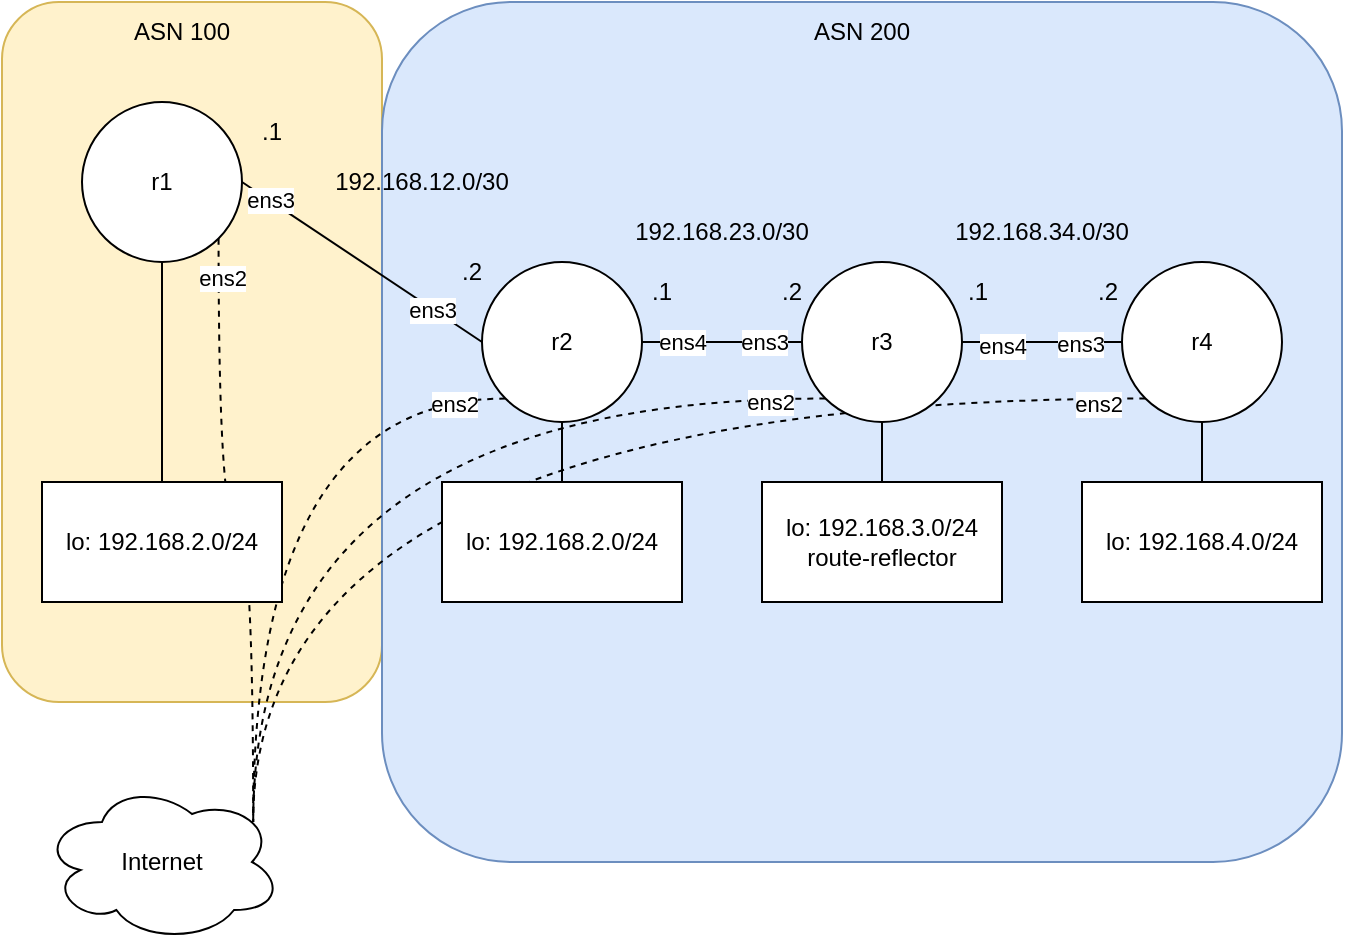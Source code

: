 <mxfile version="15.8.7" type="device"><diagram id="Vc12wB_pKOLkw7VxWkX-" name="Page-1"><mxGraphModel dx="1425" dy="872" grid="1" gridSize="10" guides="1" tooltips="1" connect="1" arrows="1" fold="1" page="1" pageScale="1" pageWidth="850" pageHeight="1100" math="0" shadow="0"><root><mxCell id="0"/><mxCell id="1" parent="0"/><mxCell id="YWCGiPoDCqXGrOo0bN3u-34" value="" style="rounded=1;whiteSpace=wrap;html=1;fillColor=#fff2cc;strokeColor=#d6b656;" vertex="1" parent="1"><mxGeometry x="80" y="30" width="190" height="350" as="geometry"/></mxCell><mxCell id="YWCGiPoDCqXGrOo0bN3u-33" value="" style="rounded=1;whiteSpace=wrap;html=1;fillColor=#dae8fc;strokeColor=#6c8ebf;" vertex="1" parent="1"><mxGeometry x="270" y="30" width="480" height="430" as="geometry"/></mxCell><mxCell id="YWCGiPoDCqXGrOo0bN3u-5" style="rounded=0;orthogonalLoop=1;jettySize=auto;html=1;exitX=1;exitY=0.5;exitDx=0;exitDy=0;entryX=0;entryY=0.5;entryDx=0;entryDy=0;endArrow=none;endFill=0;" edge="1" parent="1" source="YWCGiPoDCqXGrOo0bN3u-1" target="YWCGiPoDCqXGrOo0bN3u-2"><mxGeometry relative="1" as="geometry"/></mxCell><mxCell id="YWCGiPoDCqXGrOo0bN3u-22" value="ens3" style="edgeLabel;html=1;align=center;verticalAlign=middle;resizable=0;points=[];" vertex="1" connectable="0" parent="YWCGiPoDCqXGrOo0bN3u-5"><mxGeometry x="-0.778" relative="1" as="geometry"><mxPoint as="offset"/></mxGeometry></mxCell><mxCell id="YWCGiPoDCqXGrOo0bN3u-23" value="ens3" style="edgeLabel;html=1;align=center;verticalAlign=middle;resizable=0;points=[];" vertex="1" connectable="0" parent="YWCGiPoDCqXGrOo0bN3u-5"><mxGeometry x="0.578" y="-1" relative="1" as="geometry"><mxPoint as="offset"/></mxGeometry></mxCell><mxCell id="YWCGiPoDCqXGrOo0bN3u-43" style="edgeStyle=orthogonalEdgeStyle;curved=1;rounded=0;orthogonalLoop=1;jettySize=auto;html=1;exitX=1;exitY=1;exitDx=0;exitDy=0;entryX=0.88;entryY=0.25;entryDx=0;entryDy=0;entryPerimeter=0;endArrow=none;endFill=0;dashed=1;" edge="1" parent="1" source="YWCGiPoDCqXGrOo0bN3u-1" target="YWCGiPoDCqXGrOo0bN3u-38"><mxGeometry relative="1" as="geometry"><Array as="points"><mxPoint x="188" y="290"/><mxPoint x="206" y="290"/></Array></mxGeometry></mxCell><mxCell id="YWCGiPoDCqXGrOo0bN3u-44" value="ens2" style="edgeLabel;html=1;align=center;verticalAlign=middle;resizable=0;points=[];" vertex="1" connectable="0" parent="YWCGiPoDCqXGrOo0bN3u-43"><mxGeometry x="-0.873" y="1" relative="1" as="geometry"><mxPoint as="offset"/></mxGeometry></mxCell><mxCell id="YWCGiPoDCqXGrOo0bN3u-1" value="r1" style="ellipse;whiteSpace=wrap;html=1;aspect=fixed;" vertex="1" parent="1"><mxGeometry x="120" y="80" width="80" height="80" as="geometry"/></mxCell><mxCell id="YWCGiPoDCqXGrOo0bN3u-6" style="edgeStyle=none;rounded=0;orthogonalLoop=1;jettySize=auto;html=1;exitX=1;exitY=0.5;exitDx=0;exitDy=0;entryX=0;entryY=0.5;entryDx=0;entryDy=0;endArrow=none;endFill=0;" edge="1" parent="1" source="YWCGiPoDCqXGrOo0bN3u-2" target="YWCGiPoDCqXGrOo0bN3u-3"><mxGeometry relative="1" as="geometry"/></mxCell><mxCell id="YWCGiPoDCqXGrOo0bN3u-24" value="ens3" style="edgeLabel;html=1;align=center;verticalAlign=middle;resizable=0;points=[];" vertex="1" connectable="0" parent="YWCGiPoDCqXGrOo0bN3u-6"><mxGeometry x="0.511" relative="1" as="geometry"><mxPoint as="offset"/></mxGeometry></mxCell><mxCell id="YWCGiPoDCqXGrOo0bN3u-26" value="ens4" style="edgeLabel;html=1;align=center;verticalAlign=middle;resizable=0;points=[];" vertex="1" connectable="0" parent="YWCGiPoDCqXGrOo0bN3u-6"><mxGeometry x="-0.696" relative="1" as="geometry"><mxPoint x="8" as="offset"/></mxGeometry></mxCell><mxCell id="YWCGiPoDCqXGrOo0bN3u-40" style="edgeStyle=orthogonalEdgeStyle;curved=1;rounded=0;orthogonalLoop=1;jettySize=auto;html=1;exitX=0;exitY=1;exitDx=0;exitDy=0;entryX=0.88;entryY=0.25;entryDx=0;entryDy=0;entryPerimeter=0;endArrow=none;endFill=0;dashed=1;" edge="1" parent="1" source="YWCGiPoDCqXGrOo0bN3u-2" target="YWCGiPoDCqXGrOo0bN3u-38"><mxGeometry relative="1" as="geometry"/></mxCell><mxCell id="YWCGiPoDCqXGrOo0bN3u-45" value="ens2" style="edgeLabel;html=1;align=center;verticalAlign=middle;resizable=0;points=[];" vertex="1" connectable="0" parent="YWCGiPoDCqXGrOo0bN3u-40"><mxGeometry x="-0.846" y="2" relative="1" as="geometry"><mxPoint as="offset"/></mxGeometry></mxCell><mxCell id="YWCGiPoDCqXGrOo0bN3u-2" value="r2" style="ellipse;whiteSpace=wrap;html=1;aspect=fixed;" vertex="1" parent="1"><mxGeometry x="320" y="160" width="80" height="80" as="geometry"/></mxCell><mxCell id="YWCGiPoDCqXGrOo0bN3u-7" style="edgeStyle=none;rounded=0;orthogonalLoop=1;jettySize=auto;html=1;exitX=1;exitY=0.5;exitDx=0;exitDy=0;endArrow=none;endFill=0;" edge="1" parent="1" source="YWCGiPoDCqXGrOo0bN3u-3" target="YWCGiPoDCqXGrOo0bN3u-4"><mxGeometry relative="1" as="geometry"/></mxCell><mxCell id="YWCGiPoDCqXGrOo0bN3u-25" value="ens3" style="edgeLabel;html=1;align=center;verticalAlign=middle;resizable=0;points=[];" vertex="1" connectable="0" parent="YWCGiPoDCqXGrOo0bN3u-7"><mxGeometry x="0.477" y="-1" relative="1" as="geometry"><mxPoint as="offset"/></mxGeometry></mxCell><mxCell id="YWCGiPoDCqXGrOo0bN3u-27" value="ens4" style="edgeLabel;html=1;align=center;verticalAlign=middle;resizable=0;points=[];" vertex="1" connectable="0" parent="YWCGiPoDCqXGrOo0bN3u-7"><mxGeometry x="-0.661" y="-2" relative="1" as="geometry"><mxPoint x="6" as="offset"/></mxGeometry></mxCell><mxCell id="YWCGiPoDCqXGrOo0bN3u-41" style="edgeStyle=orthogonalEdgeStyle;curved=1;rounded=0;orthogonalLoop=1;jettySize=auto;html=1;exitX=0;exitY=1;exitDx=0;exitDy=0;endArrow=none;endFill=0;entryX=0.88;entryY=0.25;entryDx=0;entryDy=0;entryPerimeter=0;dashed=1;" edge="1" parent="1" source="YWCGiPoDCqXGrOo0bN3u-3" target="YWCGiPoDCqXGrOo0bN3u-38"><mxGeometry relative="1" as="geometry"><mxPoint x="200" y="440" as="targetPoint"/></mxGeometry></mxCell><mxCell id="YWCGiPoDCqXGrOo0bN3u-46" value="ens2" style="edgeLabel;html=1;align=center;verticalAlign=middle;resizable=0;points=[];" vertex="1" connectable="0" parent="YWCGiPoDCqXGrOo0bN3u-41"><mxGeometry x="-0.89" y="1" relative="1" as="geometry"><mxPoint as="offset"/></mxGeometry></mxCell><mxCell id="YWCGiPoDCqXGrOo0bN3u-42" style="edgeStyle=orthogonalEdgeStyle;curved=1;rounded=0;orthogonalLoop=1;jettySize=auto;html=1;exitX=0;exitY=1;exitDx=0;exitDy=0;endArrow=none;endFill=0;entryX=0.88;entryY=0.25;entryDx=0;entryDy=0;entryPerimeter=0;dashed=1;" edge="1" parent="1" source="YWCGiPoDCqXGrOo0bN3u-4" target="YWCGiPoDCqXGrOo0bN3u-38"><mxGeometry relative="1" as="geometry"><mxPoint x="240" y="460" as="targetPoint"/></mxGeometry></mxCell><mxCell id="YWCGiPoDCqXGrOo0bN3u-47" value="ens2" style="edgeLabel;html=1;align=center;verticalAlign=middle;resizable=0;points=[];" vertex="1" connectable="0" parent="YWCGiPoDCqXGrOo0bN3u-42"><mxGeometry x="-0.929" y="2" relative="1" as="geometry"><mxPoint as="offset"/></mxGeometry></mxCell><mxCell id="YWCGiPoDCqXGrOo0bN3u-4" value="r4" style="ellipse;whiteSpace=wrap;html=1;aspect=fixed;" vertex="1" parent="1"><mxGeometry x="640" y="160" width="80" height="80" as="geometry"/></mxCell><mxCell id="YWCGiPoDCqXGrOo0bN3u-28" style="edgeStyle=none;rounded=0;orthogonalLoop=1;jettySize=auto;html=1;exitX=0.5;exitY=0;exitDx=0;exitDy=0;entryX=0.5;entryY=1;entryDx=0;entryDy=0;endArrow=none;endFill=0;" edge="1" parent="1" source="YWCGiPoDCqXGrOo0bN3u-8" target="YWCGiPoDCqXGrOo0bN3u-2"><mxGeometry relative="1" as="geometry"/></mxCell><mxCell id="YWCGiPoDCqXGrOo0bN3u-8" value="lo: 192.168.2.0/24" style="rounded=0;whiteSpace=wrap;html=1;" vertex="1" parent="1"><mxGeometry x="300" y="270" width="120" height="60" as="geometry"/></mxCell><mxCell id="YWCGiPoDCqXGrOo0bN3u-29" style="edgeStyle=none;rounded=0;orthogonalLoop=1;jettySize=auto;html=1;exitX=0.5;exitY=0;exitDx=0;exitDy=0;entryX=0.5;entryY=1;entryDx=0;entryDy=0;endArrow=none;endFill=0;" edge="1" parent="1" source="YWCGiPoDCqXGrOo0bN3u-9" target="YWCGiPoDCqXGrOo0bN3u-3"><mxGeometry relative="1" as="geometry"/></mxCell><mxCell id="YWCGiPoDCqXGrOo0bN3u-9" value="lo: 192.168.3.0/24&lt;br&gt;route-reflector" style="rounded=0;whiteSpace=wrap;html=1;" vertex="1" parent="1"><mxGeometry x="460" y="270" width="120" height="60" as="geometry"/></mxCell><mxCell id="YWCGiPoDCqXGrOo0bN3u-30" style="edgeStyle=none;rounded=0;orthogonalLoop=1;jettySize=auto;html=1;exitX=0.5;exitY=0;exitDx=0;exitDy=0;entryX=0.5;entryY=1;entryDx=0;entryDy=0;endArrow=none;endFill=0;" edge="1" parent="1" source="YWCGiPoDCqXGrOo0bN3u-10" target="YWCGiPoDCqXGrOo0bN3u-4"><mxGeometry relative="1" as="geometry"/></mxCell><mxCell id="YWCGiPoDCqXGrOo0bN3u-10" value="lo: 192.168.4.0/24" style="rounded=0;whiteSpace=wrap;html=1;" vertex="1" parent="1"><mxGeometry x="620" y="270" width="120" height="60" as="geometry"/></mxCell><mxCell id="YWCGiPoDCqXGrOo0bN3u-12" value="192.168.23.0/30" style="text;html=1;strokeColor=none;fillColor=none;align=center;verticalAlign=middle;whiteSpace=wrap;rounded=0;" vertex="1" parent="1"><mxGeometry x="410" y="130" width="60" height="30" as="geometry"/></mxCell><mxCell id="YWCGiPoDCqXGrOo0bN3u-13" value="192.168.34.0/30" style="text;html=1;strokeColor=none;fillColor=none;align=center;verticalAlign=middle;whiteSpace=wrap;rounded=0;" vertex="1" parent="1"><mxGeometry x="570" y="130" width="60" height="30" as="geometry"/></mxCell><mxCell id="YWCGiPoDCqXGrOo0bN3u-14" value="192.168.12.0/30" style="text;html=1;strokeColor=none;fillColor=none;align=center;verticalAlign=middle;whiteSpace=wrap;rounded=0;" vertex="1" parent="1"><mxGeometry x="260" y="105" width="60" height="30" as="geometry"/></mxCell><mxCell id="YWCGiPoDCqXGrOo0bN3u-15" value=".1" style="text;html=1;strokeColor=none;fillColor=none;align=center;verticalAlign=middle;whiteSpace=wrap;rounded=0;" vertex="1" parent="1"><mxGeometry x="200" y="80" width="30" height="30" as="geometry"/></mxCell><mxCell id="YWCGiPoDCqXGrOo0bN3u-17" value=".2" style="text;html=1;strokeColor=none;fillColor=none;align=center;verticalAlign=middle;whiteSpace=wrap;rounded=0;" vertex="1" parent="1"><mxGeometry x="300" y="150" width="30" height="30" as="geometry"/></mxCell><mxCell id="YWCGiPoDCqXGrOo0bN3u-18" value=".1" style="text;html=1;strokeColor=none;fillColor=none;align=center;verticalAlign=middle;whiteSpace=wrap;rounded=0;" vertex="1" parent="1"><mxGeometry x="395" y="160" width="30" height="30" as="geometry"/></mxCell><mxCell id="YWCGiPoDCqXGrOo0bN3u-19" value=".2" style="text;html=1;strokeColor=none;fillColor=none;align=center;verticalAlign=middle;whiteSpace=wrap;rounded=0;" vertex="1" parent="1"><mxGeometry x="460" y="160" width="30" height="30" as="geometry"/></mxCell><mxCell id="YWCGiPoDCqXGrOo0bN3u-20" value=".1" style="text;html=1;strokeColor=none;fillColor=none;align=center;verticalAlign=middle;whiteSpace=wrap;rounded=0;" vertex="1" parent="1"><mxGeometry x="552.5" y="160" width="30" height="30" as="geometry"/></mxCell><mxCell id="YWCGiPoDCqXGrOo0bN3u-21" value=".2" style="text;html=1;strokeColor=none;fillColor=none;align=center;verticalAlign=middle;whiteSpace=wrap;rounded=0;" vertex="1" parent="1"><mxGeometry x="617.5" y="160" width="30" height="30" as="geometry"/></mxCell><mxCell id="YWCGiPoDCqXGrOo0bN3u-32" style="edgeStyle=none;rounded=0;orthogonalLoop=1;jettySize=auto;html=1;exitX=0.5;exitY=0;exitDx=0;exitDy=0;entryX=0.5;entryY=1;entryDx=0;entryDy=0;endArrow=none;endFill=0;" edge="1" parent="1" source="YWCGiPoDCqXGrOo0bN3u-31" target="YWCGiPoDCqXGrOo0bN3u-1"><mxGeometry relative="1" as="geometry"/></mxCell><mxCell id="YWCGiPoDCqXGrOo0bN3u-31" value="lo: 192.168.2.0/24" style="rounded=0;whiteSpace=wrap;html=1;" vertex="1" parent="1"><mxGeometry x="100" y="270" width="120" height="60" as="geometry"/></mxCell><mxCell id="YWCGiPoDCqXGrOo0bN3u-35" value="ASN 100" style="text;html=1;strokeColor=none;fillColor=none;align=center;verticalAlign=middle;whiteSpace=wrap;rounded=0;" vertex="1" parent="1"><mxGeometry x="140" y="30" width="60" height="30" as="geometry"/></mxCell><mxCell id="YWCGiPoDCqXGrOo0bN3u-36" value="ASN 200" style="text;html=1;strokeColor=none;fillColor=none;align=center;verticalAlign=middle;whiteSpace=wrap;rounded=0;" vertex="1" parent="1"><mxGeometry x="480" y="30" width="60" height="30" as="geometry"/></mxCell><mxCell id="YWCGiPoDCqXGrOo0bN3u-38" value="Internet" style="ellipse;shape=cloud;whiteSpace=wrap;html=1;rounded=0;shadow=0;glass=0;sketch=0;" vertex="1" parent="1"><mxGeometry x="100" y="420" width="120" height="80" as="geometry"/></mxCell><mxCell id="YWCGiPoDCqXGrOo0bN3u-3" value="r3" style="ellipse;whiteSpace=wrap;html=1;aspect=fixed;" vertex="1" parent="1"><mxGeometry x="480" y="160" width="80" height="80" as="geometry"/></mxCell></root></mxGraphModel></diagram></mxfile>